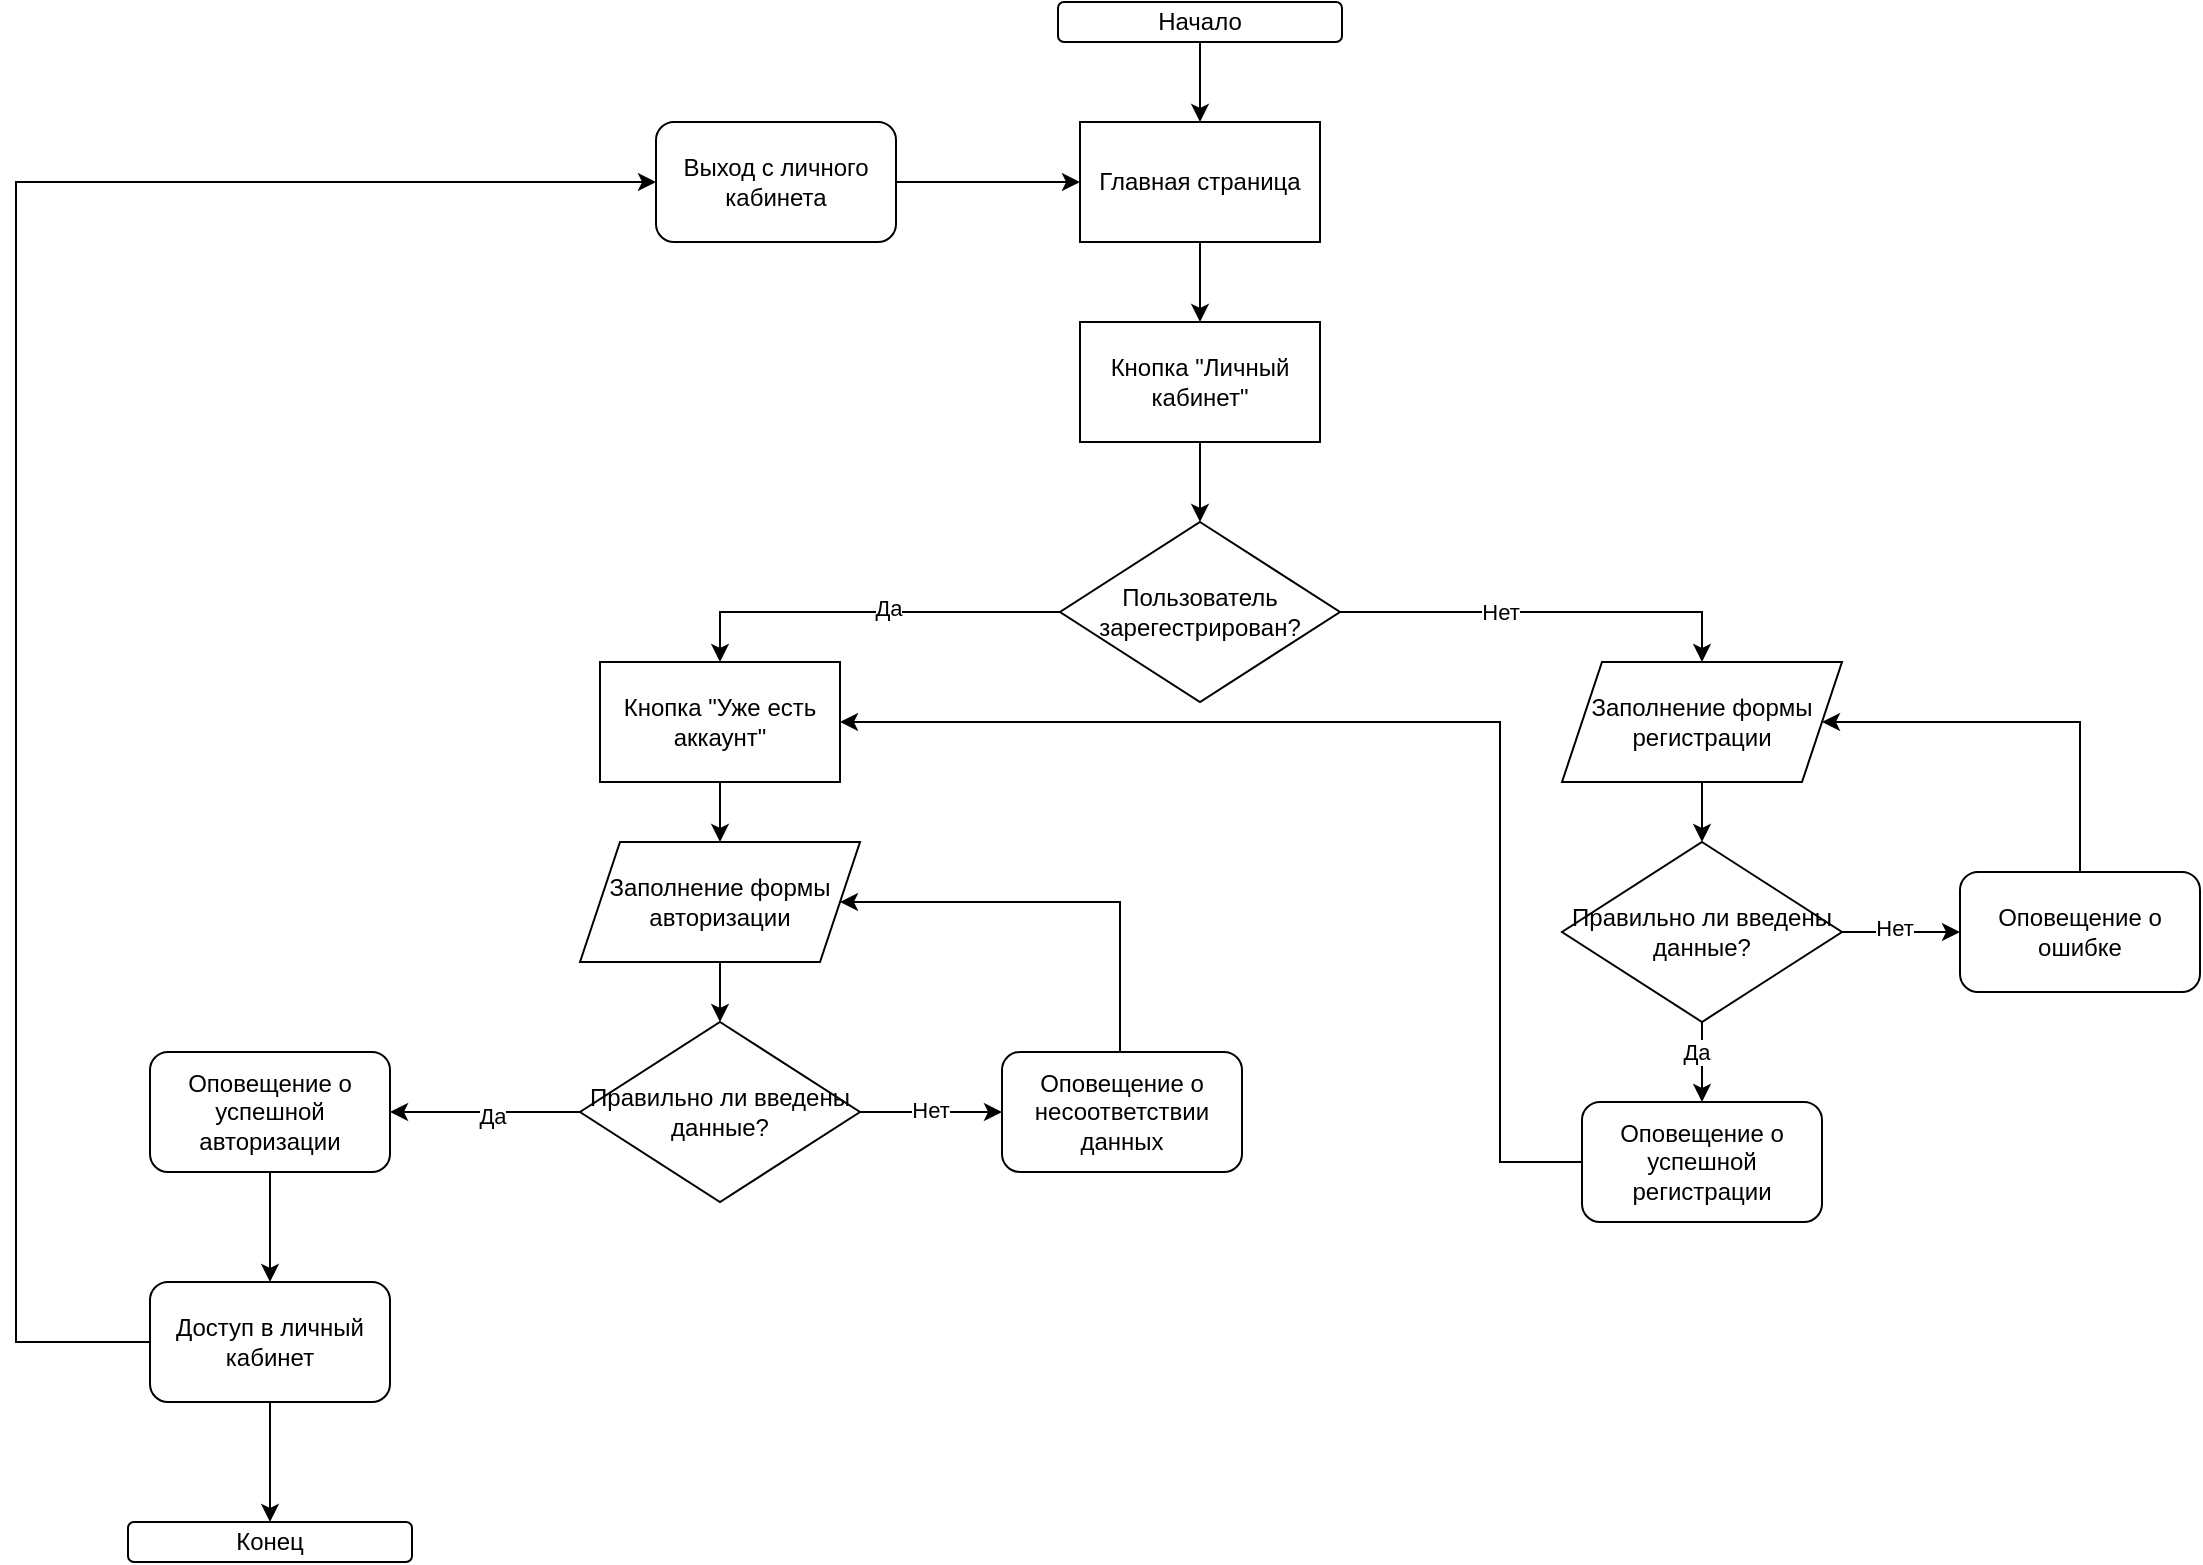 <mxfile version="24.4.9" type="device">
  <diagram name="Страница — 1" id="u98IMLEyRBOqplYZab6t">
    <mxGraphModel dx="1793" dy="-133" grid="1" gridSize="10" guides="1" tooltips="1" connect="1" arrows="1" fold="1" page="1" pageScale="1" pageWidth="827" pageHeight="1169" math="0" shadow="0">
      <root>
        <mxCell id="0" />
        <mxCell id="1" parent="0" />
        <mxCell id="Zd8VVHACrejs0ei8sGvc-4" style="edgeStyle=orthogonalEdgeStyle;rounded=0;orthogonalLoop=1;jettySize=auto;html=1;entryX=0.5;entryY=0;entryDx=0;entryDy=0;" edge="1" parent="1" source="Zd8VVHACrejs0ei8sGvc-5" target="Zd8VVHACrejs0ei8sGvc-7">
          <mxGeometry relative="1" as="geometry" />
        </mxCell>
        <mxCell id="Zd8VVHACrejs0ei8sGvc-5" value="Начало" style="rounded=1;whiteSpace=wrap;html=1;" vertex="1" parent="1">
          <mxGeometry x="841" y="1200" width="142" height="20" as="geometry" />
        </mxCell>
        <mxCell id="Zd8VVHACrejs0ei8sGvc-6" style="edgeStyle=orthogonalEdgeStyle;rounded=0;orthogonalLoop=1;jettySize=auto;html=1;entryX=0.5;entryY=0;entryDx=0;entryDy=0;" edge="1" parent="1" source="Zd8VVHACrejs0ei8sGvc-7" target="Zd8VVHACrejs0ei8sGvc-9">
          <mxGeometry relative="1" as="geometry" />
        </mxCell>
        <mxCell id="Zd8VVHACrejs0ei8sGvc-7" value="Главная страница" style="rounded=0;whiteSpace=wrap;html=1;" vertex="1" parent="1">
          <mxGeometry x="852" y="1260" width="120" height="60" as="geometry" />
        </mxCell>
        <mxCell id="Zd8VVHACrejs0ei8sGvc-8" style="edgeStyle=orthogonalEdgeStyle;rounded=0;orthogonalLoop=1;jettySize=auto;html=1;entryX=0.5;entryY=0;entryDx=0;entryDy=0;" edge="1" parent="1" source="Zd8VVHACrejs0ei8sGvc-9" target="Zd8VVHACrejs0ei8sGvc-14">
          <mxGeometry relative="1" as="geometry" />
        </mxCell>
        <mxCell id="Zd8VVHACrejs0ei8sGvc-9" value="Кнопка &quot;Личный кабинет&quot;" style="rounded=0;whiteSpace=wrap;html=1;" vertex="1" parent="1">
          <mxGeometry x="852" y="1360" width="120" height="60" as="geometry" />
        </mxCell>
        <mxCell id="Zd8VVHACrejs0ei8sGvc-10" style="edgeStyle=orthogonalEdgeStyle;rounded=0;orthogonalLoop=1;jettySize=auto;html=1;entryX=0.5;entryY=0;entryDx=0;entryDy=0;" edge="1" parent="1" source="Zd8VVHACrejs0ei8sGvc-14" target="Zd8VVHACrejs0ei8sGvc-16">
          <mxGeometry relative="1" as="geometry" />
        </mxCell>
        <mxCell id="Zd8VVHACrejs0ei8sGvc-11" value="Да" style="edgeLabel;html=1;align=center;verticalAlign=middle;resizable=0;points=[];" vertex="1" connectable="0" parent="Zd8VVHACrejs0ei8sGvc-10">
          <mxGeometry x="-0.113" y="-2" relative="1" as="geometry">
            <mxPoint as="offset" />
          </mxGeometry>
        </mxCell>
        <mxCell id="Zd8VVHACrejs0ei8sGvc-12" style="edgeStyle=orthogonalEdgeStyle;rounded=0;orthogonalLoop=1;jettySize=auto;html=1;entryX=0.5;entryY=0;entryDx=0;entryDy=0;" edge="1" parent="1" source="Zd8VVHACrejs0ei8sGvc-14" target="Zd8VVHACrejs0ei8sGvc-18">
          <mxGeometry relative="1" as="geometry" />
        </mxCell>
        <mxCell id="Zd8VVHACrejs0ei8sGvc-13" value="Нет" style="edgeLabel;html=1;align=center;verticalAlign=middle;resizable=0;points=[];" vertex="1" connectable="0" parent="Zd8VVHACrejs0ei8sGvc-12">
          <mxGeometry x="-0.229" relative="1" as="geometry">
            <mxPoint as="offset" />
          </mxGeometry>
        </mxCell>
        <mxCell id="Zd8VVHACrejs0ei8sGvc-14" value="Пользователь зарегестрирован?" style="rhombus;whiteSpace=wrap;html=1;" vertex="1" parent="1">
          <mxGeometry x="842" y="1460" width="140" height="90" as="geometry" />
        </mxCell>
        <mxCell id="Zd8VVHACrejs0ei8sGvc-15" style="edgeStyle=orthogonalEdgeStyle;rounded=0;orthogonalLoop=1;jettySize=auto;html=1;entryX=0.5;entryY=0;entryDx=0;entryDy=0;" edge="1" parent="1" source="Zd8VVHACrejs0ei8sGvc-16" target="Zd8VVHACrejs0ei8sGvc-29">
          <mxGeometry relative="1" as="geometry" />
        </mxCell>
        <mxCell id="Zd8VVHACrejs0ei8sGvc-16" value="Кнопка &quot;Уже есть аккаунт&quot;" style="rounded=0;whiteSpace=wrap;html=1;" vertex="1" parent="1">
          <mxGeometry x="612" y="1530" width="120" height="60" as="geometry" />
        </mxCell>
        <mxCell id="Zd8VVHACrejs0ei8sGvc-17" style="edgeStyle=orthogonalEdgeStyle;rounded=0;orthogonalLoop=1;jettySize=auto;html=1;entryX=0.5;entryY=0;entryDx=0;entryDy=0;" edge="1" parent="1" source="Zd8VVHACrejs0ei8sGvc-18" target="Zd8VVHACrejs0ei8sGvc-23">
          <mxGeometry relative="1" as="geometry" />
        </mxCell>
        <mxCell id="Zd8VVHACrejs0ei8sGvc-18" value="Заполнение формы регистрации" style="shape=parallelogram;perimeter=parallelogramPerimeter;whiteSpace=wrap;html=1;fixedSize=1;" vertex="1" parent="1">
          <mxGeometry x="1093" y="1530" width="140" height="60" as="geometry" />
        </mxCell>
        <mxCell id="Zd8VVHACrejs0ei8sGvc-19" style="edgeStyle=orthogonalEdgeStyle;rounded=0;orthogonalLoop=1;jettySize=auto;html=1;entryX=0;entryY=0.5;entryDx=0;entryDy=0;" edge="1" parent="1" source="Zd8VVHACrejs0ei8sGvc-23" target="Zd8VVHACrejs0ei8sGvc-25">
          <mxGeometry relative="1" as="geometry" />
        </mxCell>
        <mxCell id="Zd8VVHACrejs0ei8sGvc-20" value="Нет" style="edgeLabel;html=1;align=center;verticalAlign=middle;resizable=0;points=[];" vertex="1" connectable="0" parent="Zd8VVHACrejs0ei8sGvc-19">
          <mxGeometry x="-0.123" y="2" relative="1" as="geometry">
            <mxPoint as="offset" />
          </mxGeometry>
        </mxCell>
        <mxCell id="Zd8VVHACrejs0ei8sGvc-21" style="edgeStyle=orthogonalEdgeStyle;rounded=0;orthogonalLoop=1;jettySize=auto;html=1;entryX=0.5;entryY=0;entryDx=0;entryDy=0;" edge="1" parent="1" source="Zd8VVHACrejs0ei8sGvc-23" target="Zd8VVHACrejs0ei8sGvc-27">
          <mxGeometry relative="1" as="geometry" />
        </mxCell>
        <mxCell id="Zd8VVHACrejs0ei8sGvc-22" value="Да" style="edgeLabel;html=1;align=center;verticalAlign=middle;resizable=0;points=[];" vertex="1" connectable="0" parent="Zd8VVHACrejs0ei8sGvc-21">
          <mxGeometry x="-0.26" y="-3" relative="1" as="geometry">
            <mxPoint as="offset" />
          </mxGeometry>
        </mxCell>
        <mxCell id="Zd8VVHACrejs0ei8sGvc-23" value="Правильно ли введены данные?" style="rhombus;whiteSpace=wrap;html=1;" vertex="1" parent="1">
          <mxGeometry x="1093" y="1620" width="140" height="90" as="geometry" />
        </mxCell>
        <mxCell id="Zd8VVHACrejs0ei8sGvc-24" style="edgeStyle=orthogonalEdgeStyle;rounded=0;orthogonalLoop=1;jettySize=auto;html=1;entryX=1;entryY=0.5;entryDx=0;entryDy=0;" edge="1" parent="1" source="Zd8VVHACrejs0ei8sGvc-25" target="Zd8VVHACrejs0ei8sGvc-18">
          <mxGeometry relative="1" as="geometry">
            <Array as="points">
              <mxPoint x="1352.0" y="1560" />
            </Array>
          </mxGeometry>
        </mxCell>
        <mxCell id="Zd8VVHACrejs0ei8sGvc-25" value="Оповещение о ошибке" style="rounded=1;whiteSpace=wrap;html=1;" vertex="1" parent="1">
          <mxGeometry x="1292.0" y="1635" width="120" height="60" as="geometry" />
        </mxCell>
        <mxCell id="Zd8VVHACrejs0ei8sGvc-26" style="edgeStyle=orthogonalEdgeStyle;rounded=0;orthogonalLoop=1;jettySize=auto;html=1;entryX=1;entryY=0.5;entryDx=0;entryDy=0;" edge="1" parent="1" source="Zd8VVHACrejs0ei8sGvc-27" target="Zd8VVHACrejs0ei8sGvc-16">
          <mxGeometry relative="1" as="geometry">
            <Array as="points">
              <mxPoint x="1062" y="1780" />
              <mxPoint x="1062" y="1560" />
            </Array>
          </mxGeometry>
        </mxCell>
        <mxCell id="Zd8VVHACrejs0ei8sGvc-27" value="Оповещение о успешной регистрации" style="rounded=1;whiteSpace=wrap;html=1;" vertex="1" parent="1">
          <mxGeometry x="1103.0" y="1750" width="120" height="60" as="geometry" />
        </mxCell>
        <mxCell id="Zd8VVHACrejs0ei8sGvc-28" style="edgeStyle=orthogonalEdgeStyle;rounded=0;orthogonalLoop=1;jettySize=auto;html=1;entryX=0.5;entryY=0;entryDx=0;entryDy=0;" edge="1" parent="1" source="Zd8VVHACrejs0ei8sGvc-29" target="Zd8VVHACrejs0ei8sGvc-34">
          <mxGeometry relative="1" as="geometry" />
        </mxCell>
        <mxCell id="Zd8VVHACrejs0ei8sGvc-29" value="Заполнение формы авторизации" style="shape=parallelogram;perimeter=parallelogramPerimeter;whiteSpace=wrap;html=1;fixedSize=1;" vertex="1" parent="1">
          <mxGeometry x="602" y="1620" width="140" height="60" as="geometry" />
        </mxCell>
        <mxCell id="Zd8VVHACrejs0ei8sGvc-30" style="edgeStyle=orthogonalEdgeStyle;rounded=0;orthogonalLoop=1;jettySize=auto;html=1;entryX=1;entryY=0.5;entryDx=0;entryDy=0;" edge="1" parent="1" source="Zd8VVHACrejs0ei8sGvc-34" target="Zd8VVHACrejs0ei8sGvc-36">
          <mxGeometry relative="1" as="geometry" />
        </mxCell>
        <mxCell id="Zd8VVHACrejs0ei8sGvc-31" value="Да" style="edgeLabel;html=1;align=center;verticalAlign=middle;resizable=0;points=[];" vertex="1" connectable="0" parent="Zd8VVHACrejs0ei8sGvc-30">
          <mxGeometry x="-0.067" y="2" relative="1" as="geometry">
            <mxPoint as="offset" />
          </mxGeometry>
        </mxCell>
        <mxCell id="Zd8VVHACrejs0ei8sGvc-32" style="edgeStyle=orthogonalEdgeStyle;rounded=0;orthogonalLoop=1;jettySize=auto;html=1;entryX=0;entryY=0.5;entryDx=0;entryDy=0;" edge="1" parent="1" source="Zd8VVHACrejs0ei8sGvc-34" target="Zd8VVHACrejs0ei8sGvc-41">
          <mxGeometry relative="1" as="geometry" />
        </mxCell>
        <mxCell id="Zd8VVHACrejs0ei8sGvc-33" value="Нет" style="edgeLabel;html=1;align=center;verticalAlign=middle;resizable=0;points=[];" vertex="1" connectable="0" parent="Zd8VVHACrejs0ei8sGvc-32">
          <mxGeometry x="-0.033" y="1" relative="1" as="geometry">
            <mxPoint as="offset" />
          </mxGeometry>
        </mxCell>
        <mxCell id="Zd8VVHACrejs0ei8sGvc-34" value="Правильно ли введены данные?" style="rhombus;whiteSpace=wrap;html=1;" vertex="1" parent="1">
          <mxGeometry x="602" y="1710" width="140" height="90" as="geometry" />
        </mxCell>
        <mxCell id="Zd8VVHACrejs0ei8sGvc-35" style="edgeStyle=orthogonalEdgeStyle;rounded=0;orthogonalLoop=1;jettySize=auto;html=1;entryX=0.5;entryY=0;entryDx=0;entryDy=0;" edge="1" parent="1" source="Zd8VVHACrejs0ei8sGvc-36" target="Zd8VVHACrejs0ei8sGvc-39">
          <mxGeometry relative="1" as="geometry" />
        </mxCell>
        <mxCell id="Zd8VVHACrejs0ei8sGvc-36" value="Оповещение о успешной авторизации" style="rounded=1;whiteSpace=wrap;html=1;" vertex="1" parent="1">
          <mxGeometry x="387" y="1725" width="120" height="60" as="geometry" />
        </mxCell>
        <mxCell id="Zd8VVHACrejs0ei8sGvc-37" style="edgeStyle=orthogonalEdgeStyle;rounded=0;orthogonalLoop=1;jettySize=auto;html=1;entryX=0.5;entryY=0;entryDx=0;entryDy=0;" edge="1" parent="1" source="Zd8VVHACrejs0ei8sGvc-39" target="Zd8VVHACrejs0ei8sGvc-42">
          <mxGeometry relative="1" as="geometry" />
        </mxCell>
        <mxCell id="Zd8VVHACrejs0ei8sGvc-38" style="edgeStyle=orthogonalEdgeStyle;rounded=0;orthogonalLoop=1;jettySize=auto;html=1;entryX=0;entryY=0.5;entryDx=0;entryDy=0;" edge="1" parent="1" source="Zd8VVHACrejs0ei8sGvc-39" target="Zd8VVHACrejs0ei8sGvc-44">
          <mxGeometry relative="1" as="geometry">
            <Array as="points">
              <mxPoint x="320" y="1870" />
              <mxPoint x="320" y="1290" />
            </Array>
          </mxGeometry>
        </mxCell>
        <mxCell id="Zd8VVHACrejs0ei8sGvc-39" value="Доступ в личный кабинет" style="rounded=1;whiteSpace=wrap;html=1;" vertex="1" parent="1">
          <mxGeometry x="387" y="1840" width="120" height="60" as="geometry" />
        </mxCell>
        <mxCell id="Zd8VVHACrejs0ei8sGvc-40" style="edgeStyle=orthogonalEdgeStyle;rounded=0;orthogonalLoop=1;jettySize=auto;html=1;entryX=1;entryY=0.5;entryDx=0;entryDy=0;" edge="1" parent="1" source="Zd8VVHACrejs0ei8sGvc-41" target="Zd8VVHACrejs0ei8sGvc-29">
          <mxGeometry relative="1" as="geometry">
            <Array as="points">
              <mxPoint x="872" y="1650" />
            </Array>
          </mxGeometry>
        </mxCell>
        <mxCell id="Zd8VVHACrejs0ei8sGvc-41" value="Оповещение о несоответствии данных" style="rounded=1;whiteSpace=wrap;html=1;" vertex="1" parent="1">
          <mxGeometry x="813" y="1725" width="120" height="60" as="geometry" />
        </mxCell>
        <mxCell id="Zd8VVHACrejs0ei8sGvc-42" value="Конец" style="rounded=1;whiteSpace=wrap;html=1;" vertex="1" parent="1">
          <mxGeometry x="376" y="1960" width="142" height="20" as="geometry" />
        </mxCell>
        <mxCell id="Zd8VVHACrejs0ei8sGvc-43" style="edgeStyle=orthogonalEdgeStyle;rounded=0;orthogonalLoop=1;jettySize=auto;html=1;entryX=0;entryY=0.5;entryDx=0;entryDy=0;" edge="1" parent="1" source="Zd8VVHACrejs0ei8sGvc-44" target="Zd8VVHACrejs0ei8sGvc-7">
          <mxGeometry relative="1" as="geometry" />
        </mxCell>
        <mxCell id="Zd8VVHACrejs0ei8sGvc-44" value="Выход с личного кабинета" style="rounded=1;whiteSpace=wrap;html=1;" vertex="1" parent="1">
          <mxGeometry x="640" y="1260" width="120" height="60" as="geometry" />
        </mxCell>
      </root>
    </mxGraphModel>
  </diagram>
</mxfile>
